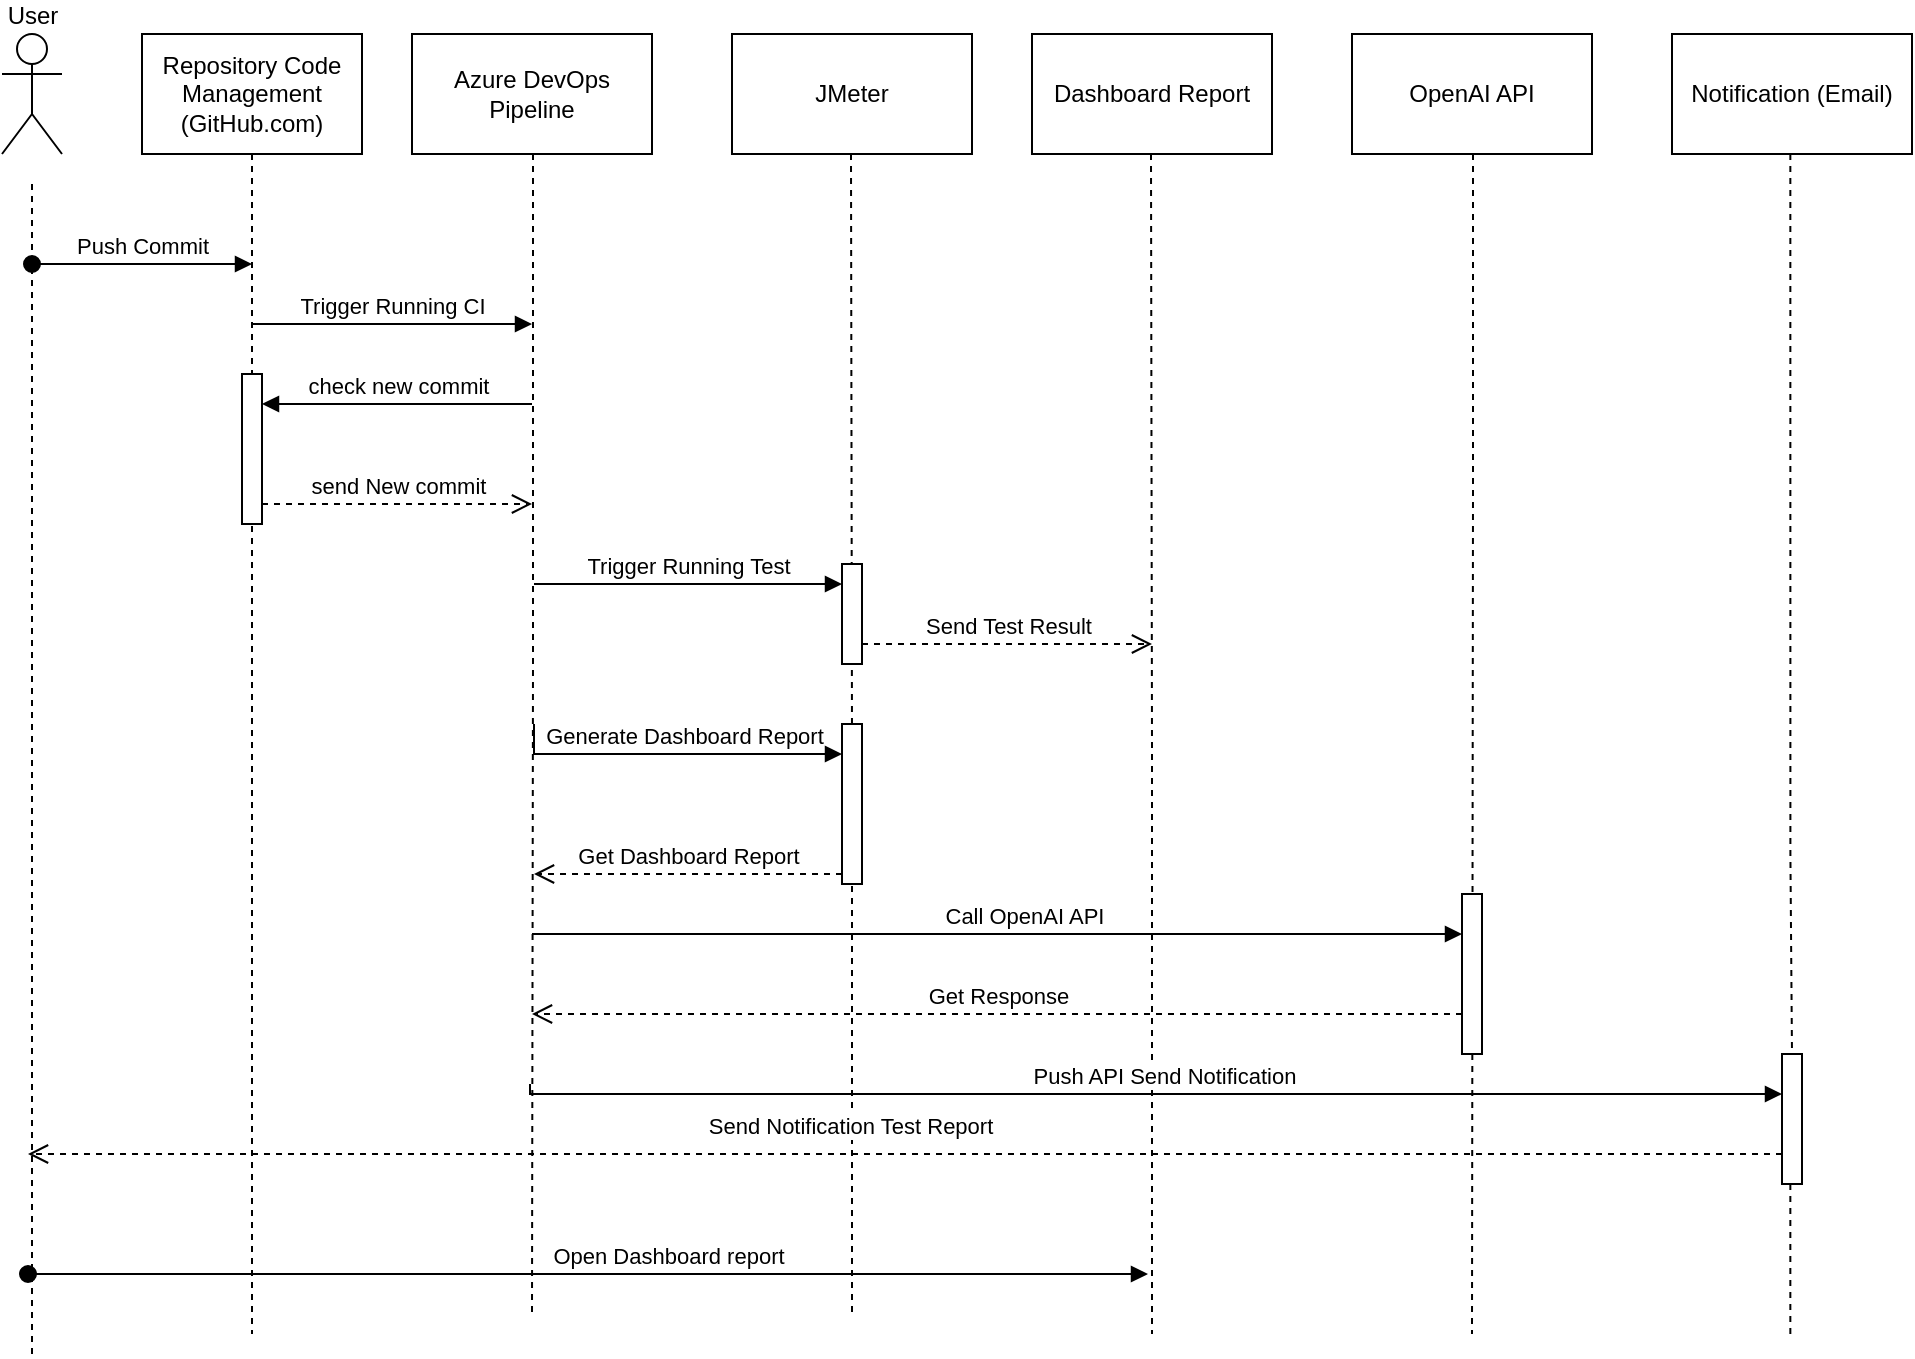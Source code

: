 <mxfile version="21.5.2" type="github">
  <diagram name="Page-1" id="13e1069c-82ec-6db2-03f1-153e76fe0fe0">
    <mxGraphModel dx="1050" dy="573" grid="1" gridSize="10" guides="1" tooltips="1" connect="1" arrows="1" fold="1" page="1" pageScale="1" pageWidth="1100" pageHeight="850" background="none" math="0" shadow="0">
      <root>
        <mxCell id="0" />
        <mxCell id="1" parent="0" />
        <mxCell id="_nKnMAWIsF47tJlzfX2x-1" value="User" style="shape=umlActor;verticalLabelPosition=top;verticalAlign=bottom;html=1;labelPosition=center;align=center;" parent="1" vertex="1">
          <mxGeometry x="55" y="30" width="30" height="60" as="geometry" />
        </mxCell>
        <mxCell id="_nKnMAWIsF47tJlzfX2x-2" style="edgeStyle=orthogonalEdgeStyle;rounded=0;orthogonalLoop=1;jettySize=auto;html=1;dashed=1;endArrow=none;endFill=0;" parent="1" source="_nKnMAWIsF47tJlzfX2x-3" edge="1">
          <mxGeometry relative="1" as="geometry">
            <mxPoint x="180" y="680" as="targetPoint" />
            <Array as="points">
              <mxPoint x="180" y="606" />
            </Array>
          </mxGeometry>
        </mxCell>
        <mxCell id="_nKnMAWIsF47tJlzfX2x-3" value="Repository Code Management (GitHub.com)" style="html=1;whiteSpace=wrap;" parent="1" vertex="1">
          <mxGeometry x="125" y="30" width="110" height="60" as="geometry" />
        </mxCell>
        <mxCell id="_nKnMAWIsF47tJlzfX2x-4" value="Azure DevOps Pipeline" style="whiteSpace=wrap;html=1;" parent="1" vertex="1">
          <mxGeometry x="260" y="30" width="120" height="60" as="geometry" />
        </mxCell>
        <mxCell id="_nKnMAWIsF47tJlzfX2x-5" value="JMeter" style="whiteSpace=wrap;html=1;" parent="1" vertex="1">
          <mxGeometry x="420" y="30" width="120" height="60" as="geometry" />
        </mxCell>
        <mxCell id="_nKnMAWIsF47tJlzfX2x-6" value="Notification (Email)" style="whiteSpace=wrap;html=1;" parent="1" vertex="1">
          <mxGeometry x="890" y="30" width="120" height="60" as="geometry" />
        </mxCell>
        <mxCell id="_nKnMAWIsF47tJlzfX2x-7" value="Dashboard Report" style="whiteSpace=wrap;html=1;" parent="1" vertex="1">
          <mxGeometry x="570" y="30" width="120" height="60" as="geometry" />
        </mxCell>
        <mxCell id="_nKnMAWIsF47tJlzfX2x-8" style="edgeStyle=orthogonalEdgeStyle;rounded=0;orthogonalLoop=1;jettySize=auto;html=1;dashed=1;endArrow=none;endFill=0;" parent="1" edge="1">
          <mxGeometry relative="1" as="geometry">
            <mxPoint x="321" y="670" as="targetPoint" />
            <mxPoint x="320.5" y="90" as="sourcePoint" />
            <Array as="points">
              <mxPoint x="320" y="345" />
              <mxPoint x="320" y="345" />
            </Array>
          </mxGeometry>
        </mxCell>
        <mxCell id="_nKnMAWIsF47tJlzfX2x-9" style="edgeStyle=orthogonalEdgeStyle;rounded=0;orthogonalLoop=1;jettySize=auto;html=1;dashed=1;endArrow=none;endFill=0;" parent="1" edge="1">
          <mxGeometry relative="1" as="geometry">
            <mxPoint x="480" y="670" as="targetPoint" />
            <mxPoint x="479.5" y="90" as="sourcePoint" />
          </mxGeometry>
        </mxCell>
        <mxCell id="_nKnMAWIsF47tJlzfX2x-10" style="edgeStyle=orthogonalEdgeStyle;rounded=0;orthogonalLoop=1;jettySize=auto;html=1;dashed=1;endArrow=none;endFill=0;" parent="1" edge="1">
          <mxGeometry relative="1" as="geometry">
            <mxPoint x="630" y="680" as="targetPoint" />
            <mxPoint x="629.5" y="90" as="sourcePoint" />
          </mxGeometry>
        </mxCell>
        <mxCell id="_nKnMAWIsF47tJlzfX2x-11" style="edgeStyle=orthogonalEdgeStyle;rounded=0;orthogonalLoop=1;jettySize=auto;html=1;dashed=1;endArrow=none;endFill=0;" parent="1" source="_nKnMAWIsF47tJlzfX2x-24" edge="1">
          <mxGeometry relative="1" as="geometry">
            <mxPoint x="949.17" y="680" as="targetPoint" />
            <mxPoint x="949.17" y="90" as="sourcePoint" />
            <Array as="points">
              <mxPoint x="949" y="600" />
              <mxPoint x="949" y="600" />
            </Array>
          </mxGeometry>
        </mxCell>
        <mxCell id="_nKnMAWIsF47tJlzfX2x-12" style="edgeStyle=orthogonalEdgeStyle;rounded=0;orthogonalLoop=1;jettySize=auto;html=1;dashed=1;endArrow=none;endFill=0;" parent="1" edge="1">
          <mxGeometry relative="1" as="geometry">
            <mxPoint x="70" y="690" as="targetPoint" />
            <mxPoint x="70" y="105" as="sourcePoint" />
            <Array as="points">
              <mxPoint x="70" y="105" />
            </Array>
          </mxGeometry>
        </mxCell>
        <mxCell id="_nKnMAWIsF47tJlzfX2x-13" value="Push Commit" style="html=1;verticalAlign=bottom;startArrow=oval;startFill=1;endArrow=block;startSize=8;edgeStyle=elbowEdgeStyle;elbow=vertical;curved=0;rounded=0;" parent="1" edge="1">
          <mxGeometry width="60" relative="1" as="geometry">
            <mxPoint x="70" y="145" as="sourcePoint" />
            <mxPoint x="180" y="145" as="targetPoint" />
          </mxGeometry>
        </mxCell>
        <mxCell id="_nKnMAWIsF47tJlzfX2x-14" value="Trigger Running CI" style="html=1;verticalAlign=bottom;endArrow=block;edgeStyle=elbowEdgeStyle;elbow=vertical;curved=0;rounded=0;" parent="1" edge="1">
          <mxGeometry width="80" relative="1" as="geometry">
            <mxPoint x="180" y="175" as="sourcePoint" />
            <mxPoint x="320" y="175" as="targetPoint" />
          </mxGeometry>
        </mxCell>
        <mxCell id="_nKnMAWIsF47tJlzfX2x-15" value="" style="html=1;points=[];perimeter=orthogonalPerimeter;outlineConnect=0;targetShapes=umlLifeline;portConstraint=eastwest;newEdgeStyle={&quot;edgeStyle&quot;:&quot;elbowEdgeStyle&quot;,&quot;elbow&quot;:&quot;vertical&quot;,&quot;curved&quot;:0,&quot;rounded&quot;:0};" parent="1" vertex="1">
          <mxGeometry x="175" y="200" width="10" height="75" as="geometry" />
        </mxCell>
        <mxCell id="_nKnMAWIsF47tJlzfX2x-16" value="check new commit" style="html=1;verticalAlign=bottom;endArrow=block;edgeStyle=elbowEdgeStyle;elbow=vertical;curved=0;rounded=0;" parent="1" target="_nKnMAWIsF47tJlzfX2x-15" edge="1">
          <mxGeometry relative="1" as="geometry">
            <mxPoint x="320" y="215" as="sourcePoint" />
            <Array as="points">
              <mxPoint x="240" y="215" />
            </Array>
          </mxGeometry>
        </mxCell>
        <mxCell id="_nKnMAWIsF47tJlzfX2x-17" value="send New commit" style="html=1;verticalAlign=bottom;endArrow=open;dashed=1;endSize=8;edgeStyle=elbowEdgeStyle;elbow=vertical;curved=0;rounded=0;" parent="1" source="_nKnMAWIsF47tJlzfX2x-15" edge="1">
          <mxGeometry relative="1" as="geometry">
            <mxPoint x="320" y="265" as="targetPoint" />
          </mxGeometry>
        </mxCell>
        <mxCell id="_nKnMAWIsF47tJlzfX2x-18" value="" style="html=1;points=[];perimeter=orthogonalPerimeter;outlineConnect=0;targetShapes=umlLifeline;portConstraint=eastwest;newEdgeStyle={&quot;edgeStyle&quot;:&quot;elbowEdgeStyle&quot;,&quot;elbow&quot;:&quot;vertical&quot;,&quot;curved&quot;:0,&quot;rounded&quot;:0};" parent="1" vertex="1">
          <mxGeometry x="475" y="295" width="10" height="50" as="geometry" />
        </mxCell>
        <mxCell id="_nKnMAWIsF47tJlzfX2x-19" value="Trigger Running Test" style="html=1;verticalAlign=bottom;endArrow=block;edgeStyle=elbowEdgeStyle;elbow=vertical;curved=0;rounded=0;" parent="1" target="_nKnMAWIsF47tJlzfX2x-18" edge="1">
          <mxGeometry relative="1" as="geometry">
            <mxPoint x="321" y="305" as="sourcePoint" />
          </mxGeometry>
        </mxCell>
        <mxCell id="_nKnMAWIsF47tJlzfX2x-20" value="Send Test Result" style="html=1;verticalAlign=bottom;endArrow=open;dashed=1;endSize=8;edgeStyle=elbowEdgeStyle;elbow=vertical;curved=0;rounded=0;" parent="1" source="_nKnMAWIsF47tJlzfX2x-18" edge="1">
          <mxGeometry relative="1" as="geometry">
            <mxPoint x="630" y="335" as="targetPoint" />
            <Array as="points">
              <mxPoint x="600" y="335" />
            </Array>
          </mxGeometry>
        </mxCell>
        <mxCell id="_nKnMAWIsF47tJlzfX2x-21" value="" style="html=1;points=[];perimeter=orthogonalPerimeter;outlineConnect=0;targetShapes=umlLifeline;portConstraint=eastwest;newEdgeStyle={&quot;edgeStyle&quot;:&quot;elbowEdgeStyle&quot;,&quot;elbow&quot;:&quot;vertical&quot;,&quot;curved&quot;:0,&quot;rounded&quot;:0};" parent="1" vertex="1">
          <mxGeometry x="475" y="375" width="10" height="80" as="geometry" />
        </mxCell>
        <mxCell id="_nKnMAWIsF47tJlzfX2x-22" value="Generate Dashboard Report" style="html=1;verticalAlign=bottom;endArrow=block;edgeStyle=elbowEdgeStyle;elbow=vertical;curved=0;rounded=0;" parent="1" target="_nKnMAWIsF47tJlzfX2x-21" edge="1">
          <mxGeometry x="0.057" relative="1" as="geometry">
            <mxPoint x="321" y="375" as="sourcePoint" />
            <Array as="points">
              <mxPoint x="420" y="390" />
              <mxPoint x="420" y="380" />
            </Array>
            <mxPoint as="offset" />
          </mxGeometry>
        </mxCell>
        <mxCell id="_nKnMAWIsF47tJlzfX2x-23" value="Get Dashboard Report" style="html=1;verticalAlign=bottom;endArrow=open;dashed=1;endSize=8;edgeStyle=elbowEdgeStyle;elbow=vertical;curved=0;rounded=0;" parent="1" source="_nKnMAWIsF47tJlzfX2x-21" edge="1">
          <mxGeometry relative="1" as="geometry">
            <mxPoint x="321" y="450" as="targetPoint" />
          </mxGeometry>
        </mxCell>
        <mxCell id="_nKnMAWIsF47tJlzfX2x-25" value="Push API Send Notification" style="html=1;verticalAlign=bottom;endArrow=block;edgeStyle=elbowEdgeStyle;elbow=vertical;curved=0;rounded=0;" parent="1" target="_nKnMAWIsF47tJlzfX2x-24" edge="1">
          <mxGeometry x="0.02" relative="1" as="geometry">
            <mxPoint x="319" y="555" as="sourcePoint" />
            <Array as="points">
              <mxPoint x="546" y="560" />
            </Array>
            <mxPoint as="offset" />
          </mxGeometry>
        </mxCell>
        <mxCell id="_nKnMAWIsF47tJlzfX2x-26" value="Send Notification Test Report" style="html=1;verticalAlign=bottom;endArrow=open;dashed=1;endSize=8;edgeStyle=elbowEdgeStyle;elbow=vertical;curved=0;rounded=0;" parent="1" edge="1">
          <mxGeometry x="0.064" y="-5" relative="1" as="geometry">
            <mxPoint x="68" y="590" as="targetPoint" />
            <mxPoint as="offset" />
            <mxPoint x="945" y="590" as="sourcePoint" />
          </mxGeometry>
        </mxCell>
        <mxCell id="_nKnMAWIsF47tJlzfX2x-27" value="Open Dashboard report" style="html=1;verticalAlign=bottom;startArrow=oval;startFill=1;endArrow=block;startSize=8;edgeStyle=elbowEdgeStyle;elbow=vertical;curved=0;rounded=0;" parent="1" edge="1">
          <mxGeometry x="0.143" width="60" relative="1" as="geometry">
            <mxPoint x="68" y="650" as="sourcePoint" />
            <mxPoint x="628" y="650" as="targetPoint" />
            <mxPoint as="offset" />
          </mxGeometry>
        </mxCell>
        <mxCell id="_nKnMAWIsF47tJlzfX2x-31" value="OpenAI API" style="whiteSpace=wrap;html=1;" parent="1" vertex="1">
          <mxGeometry x="730" y="30" width="120" height="60" as="geometry" />
        </mxCell>
        <mxCell id="_nKnMAWIsF47tJlzfX2x-33" value="" style="edgeStyle=orthogonalEdgeStyle;rounded=0;orthogonalLoop=1;jettySize=auto;html=1;dashed=1;endArrow=none;endFill=0;" parent="1" edge="1">
          <mxGeometry relative="1" as="geometry">
            <mxPoint x="790" y="680" as="targetPoint" />
            <mxPoint x="790.5" y="90" as="sourcePoint" />
            <Array as="points">
              <mxPoint x="790" y="260" />
              <mxPoint x="790" y="260" />
            </Array>
          </mxGeometry>
        </mxCell>
        <mxCell id="_nKnMAWIsF47tJlzfX2x-35" value="" style="edgeStyle=orthogonalEdgeStyle;rounded=0;orthogonalLoop=1;jettySize=auto;html=1;dashed=1;endArrow=none;endFill=0;" parent="1" target="_nKnMAWIsF47tJlzfX2x-24" edge="1">
          <mxGeometry relative="1" as="geometry">
            <mxPoint x="949.17" y="680" as="targetPoint" />
            <mxPoint x="949.17" y="90" as="sourcePoint" />
            <Array as="points">
              <mxPoint x="950" y="440" />
              <mxPoint x="950" y="440" />
            </Array>
          </mxGeometry>
        </mxCell>
        <mxCell id="_nKnMAWIsF47tJlzfX2x-24" value="" style="html=1;points=[];perimeter=orthogonalPerimeter;outlineConnect=0;targetShapes=umlLifeline;portConstraint=eastwest;newEdgeStyle={&quot;edgeStyle&quot;:&quot;elbowEdgeStyle&quot;,&quot;elbow&quot;:&quot;vertical&quot;,&quot;curved&quot;:0,&quot;rounded&quot;:0};" parent="1" vertex="1">
          <mxGeometry x="945" y="540" width="10" height="65" as="geometry" />
        </mxCell>
        <mxCell id="_nKnMAWIsF47tJlzfX2x-37" value="Call OpenAI API" style="html=1;verticalAlign=bottom;endArrow=block;edgeStyle=elbowEdgeStyle;elbow=vertical;curved=0;rounded=0;" parent="1" edge="1">
          <mxGeometry x="0.057" relative="1" as="geometry">
            <mxPoint x="320" y="480" as="sourcePoint" />
            <Array as="points">
              <mxPoint x="701" y="480" />
              <mxPoint x="1022" y="475" />
            </Array>
            <mxPoint as="offset" />
            <mxPoint x="785" y="480" as="targetPoint" />
          </mxGeometry>
        </mxCell>
        <mxCell id="_nKnMAWIsF47tJlzfX2x-38" value="Get Response" style="html=1;verticalAlign=bottom;endArrow=open;dashed=1;endSize=8;edgeStyle=elbowEdgeStyle;elbow=vertical;curved=0;rounded=0;" parent="1" edge="1">
          <mxGeometry relative="1" as="geometry">
            <mxPoint x="320" y="520" as="targetPoint" />
            <mxPoint x="785" y="520" as="sourcePoint" />
          </mxGeometry>
        </mxCell>
        <mxCell id="_nKnMAWIsF47tJlzfX2x-39" value="" style="html=1;points=[];perimeter=orthogonalPerimeter;outlineConnect=0;targetShapes=umlLifeline;portConstraint=eastwest;newEdgeStyle={&quot;edgeStyle&quot;:&quot;elbowEdgeStyle&quot;,&quot;elbow&quot;:&quot;vertical&quot;,&quot;curved&quot;:0,&quot;rounded&quot;:0};" parent="1" vertex="1">
          <mxGeometry x="785" y="460" width="10" height="80" as="geometry" />
        </mxCell>
      </root>
    </mxGraphModel>
  </diagram>
</mxfile>
